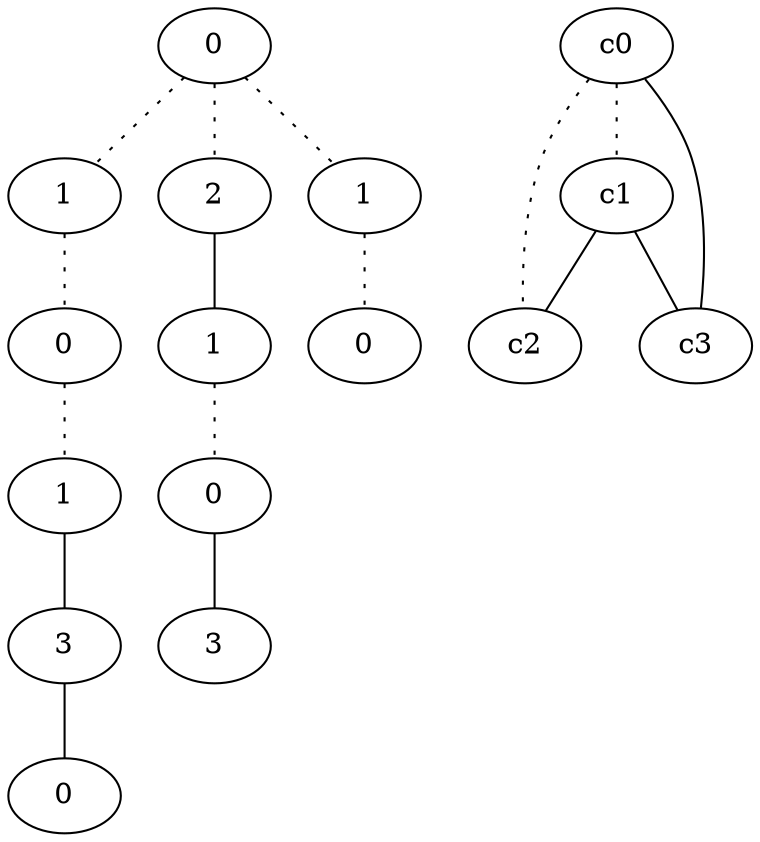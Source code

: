 graph {
a0[label=0];
a1[label=1];
a2[label=0];
a3[label=1];
a4[label=3];
a5[label=0];
a6[label=2];
a7[label=1];
a8[label=0];
a9[label=3];
a10[label=1];
a11[label=0];
a0 -- a1 [style=dotted];
a0 -- a6 [style=dotted];
a0 -- a10 [style=dotted];
a1 -- a2 [style=dotted];
a2 -- a3 [style=dotted];
a3 -- a4;
a4 -- a5;
a6 -- a7;
a7 -- a8 [style=dotted];
a8 -- a9;
a10 -- a11 [style=dotted];
c0 -- c1 [style=dotted];
c0 -- c2 [style=dotted];
c0 -- c3;
c1 -- c2;
c1 -- c3;
}
